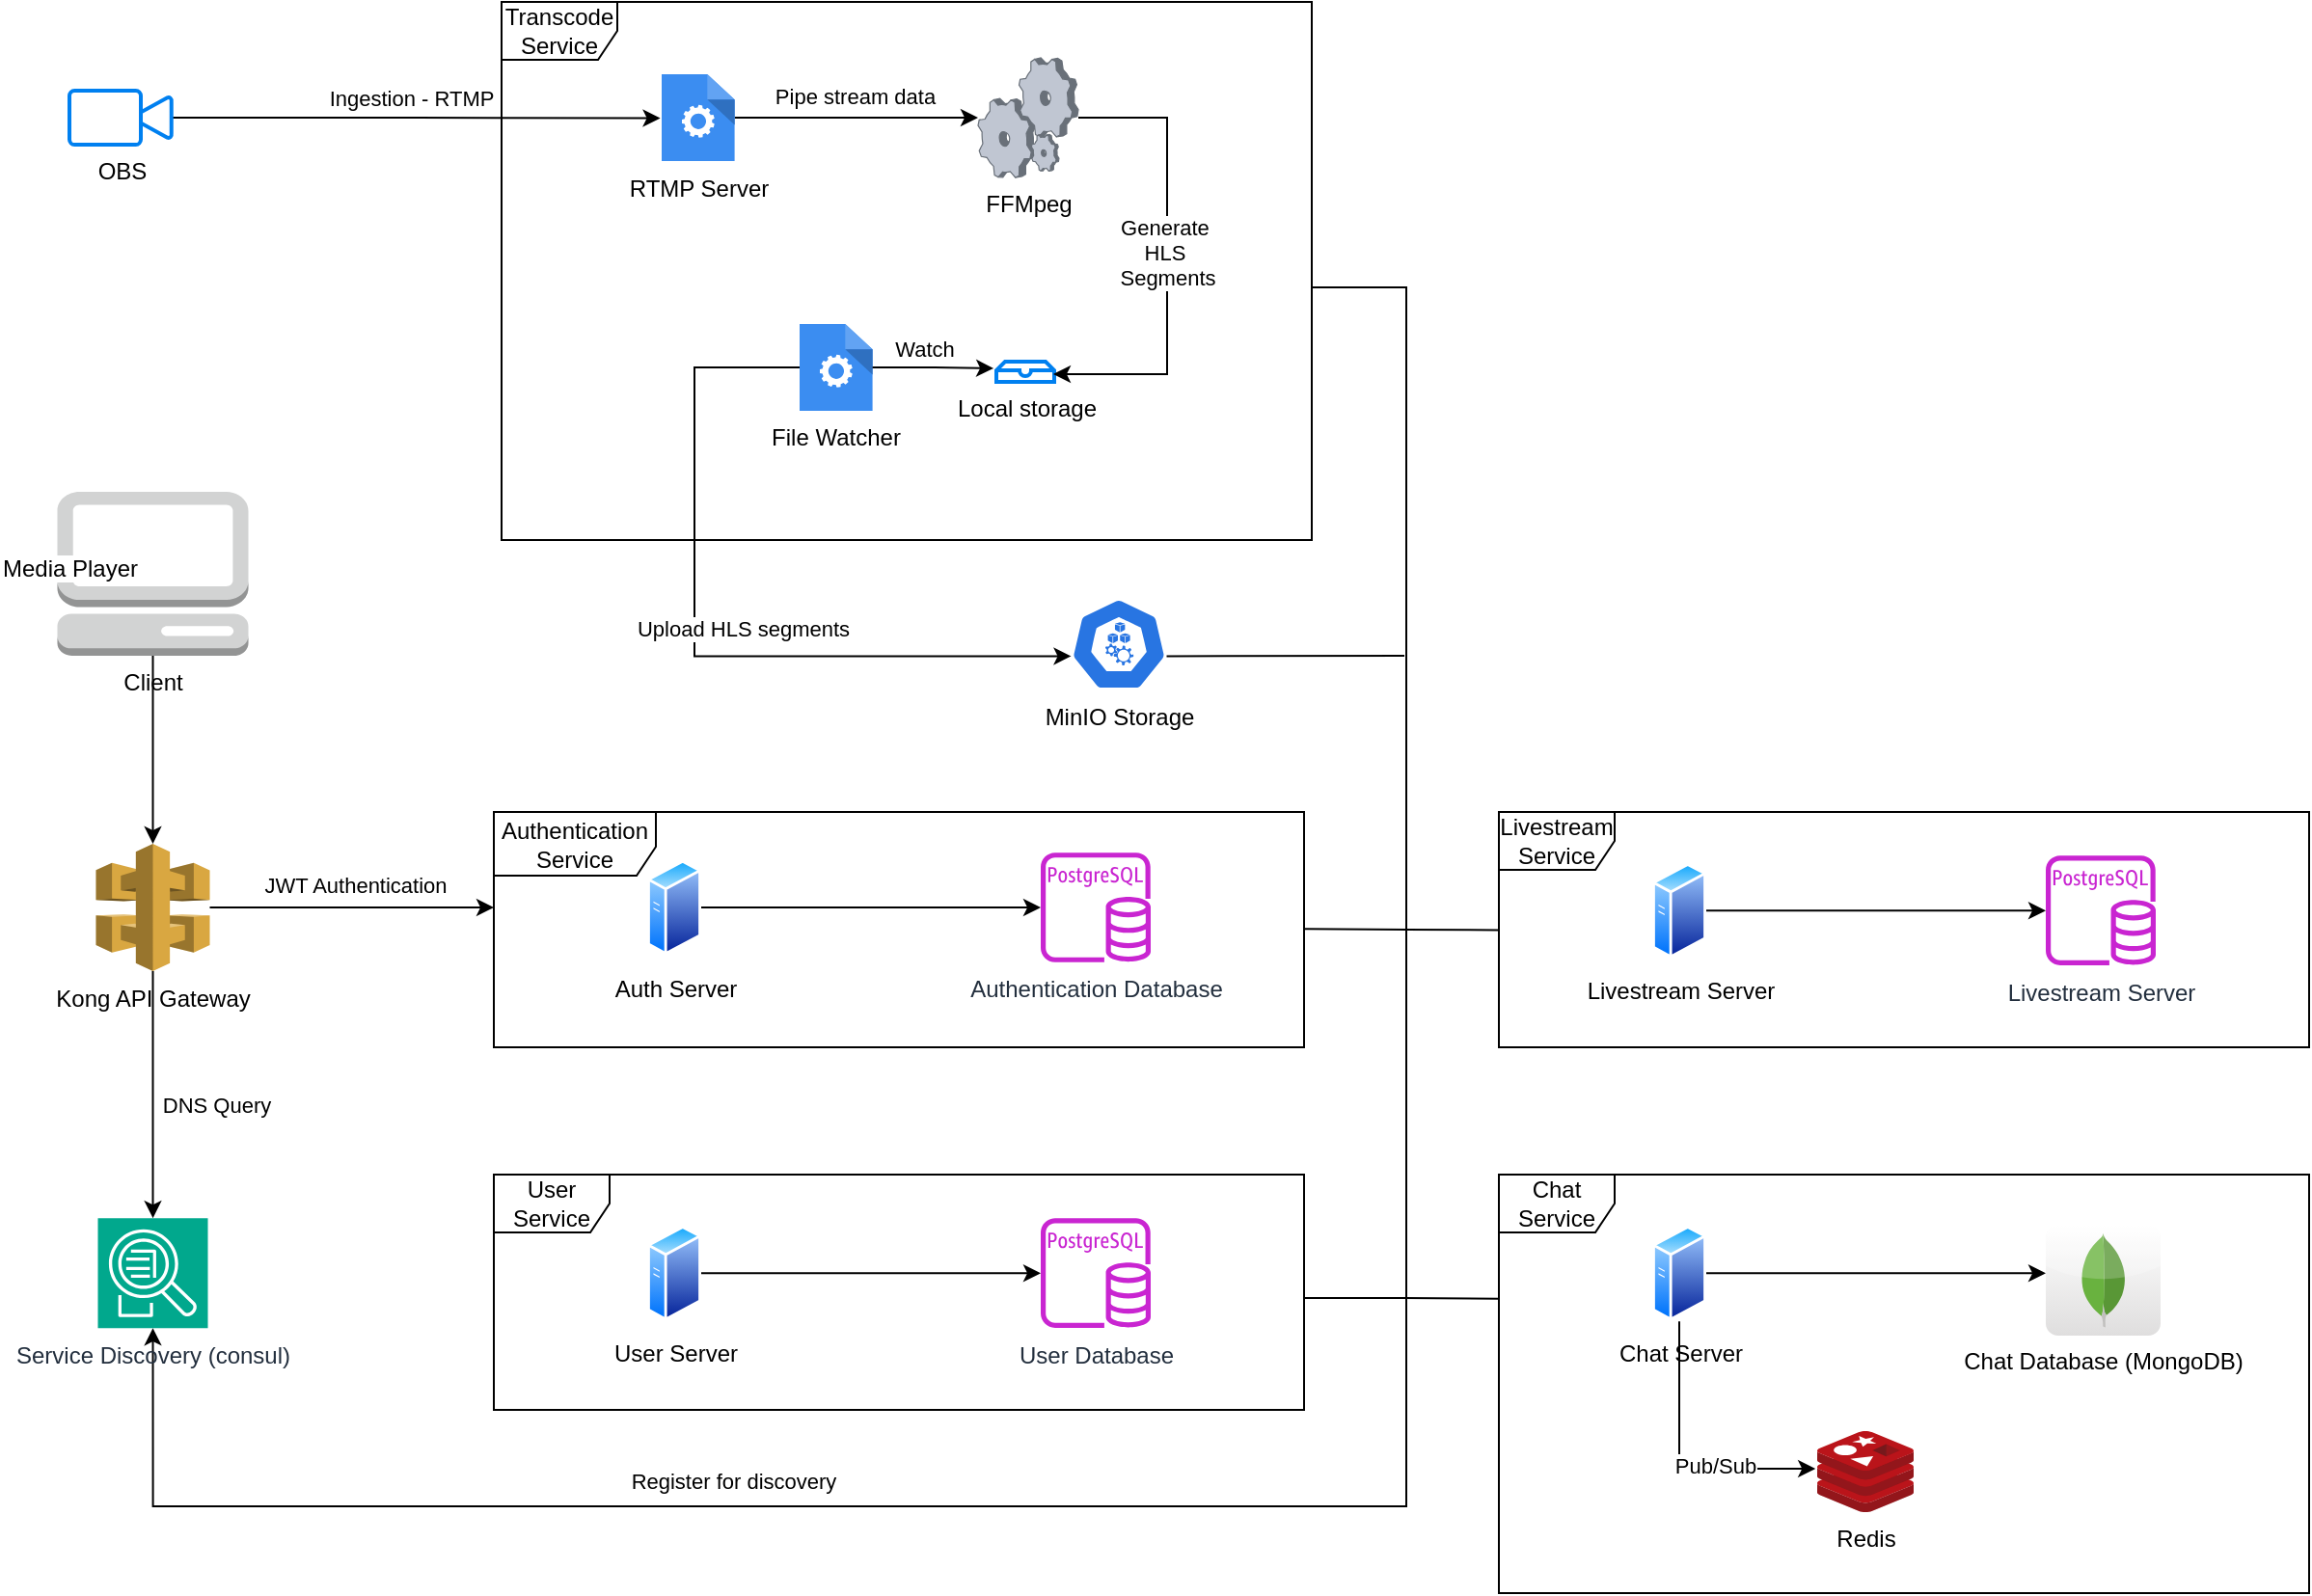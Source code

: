 <mxfile border="50" scale="3" compressed="false" locked="false" version="26.0.16">
  <diagram name="Blank" id="YmL12bMKpDGza6XwsDPr">
    <mxGraphModel dx="2709" dy="-44" grid="0" gridSize="10" guides="1" tooltips="1" connect="1" arrows="1" fold="1" page="0" pageScale="1" pageWidth="827" pageHeight="1169" background="none" math="1" shadow="0">
      <root>
        <mxCell id="X5NqExCQtvZxIxQ7pmgY-0" />
        <mxCell id="1" parent="X5NqExCQtvZxIxQ7pmgY-0" />
        <mxCell id="twCRmPSffdXshnpnkWWS-15" value="FFMpeg" style="verticalLabelPosition=bottom;sketch=0;aspect=fixed;html=1;verticalAlign=top;strokeColor=none;align=center;outlineConnect=0;shape=mxgraph.citrix.process;" parent="1" vertex="1">
          <mxGeometry x="-345" y="1055" width="52" height="62" as="geometry" />
        </mxCell>
        <mxCell id="twCRmPSffdXshnpnkWWS-13" style="edgeStyle=orthogonalEdgeStyle;rounded=0;orthogonalLoop=1;jettySize=auto;html=1;entryX=-0.019;entryY=0.506;entryDx=0;entryDy=0;entryPerimeter=0;" parent="1" source="twCRmPSffdXshnpnkWWS-12" target="twCRmPSffdXshnpnkWWS-23" edge="1">
          <mxGeometry relative="1" as="geometry">
            <mxPoint x="-464" y="1086" as="targetPoint" />
          </mxGeometry>
        </mxCell>
        <mxCell id="twCRmPSffdXshnpnkWWS-14" value="Ingestion - RTMP" style="edgeLabel;html=1;align=center;verticalAlign=middle;resizable=0;points=[];" parent="twCRmPSffdXshnpnkWWS-13" vertex="1" connectable="0">
          <mxGeometry x="-0.209" y="-3" relative="1" as="geometry">
            <mxPoint x="23" y="-13" as="offset" />
          </mxGeometry>
        </mxCell>
        <mxCell id="twCRmPSffdXshnpnkWWS-12" value="OBS" style="html=1;verticalLabelPosition=bottom;align=center;labelBackgroundColor=#ffffff;verticalAlign=top;strokeWidth=2;strokeColor=#0080F0;shadow=0;dashed=0;shape=mxgraph.ios7.icons.video_conversation;" parent="1" vertex="1">
          <mxGeometry x="-816" y="1072" width="53" height="28" as="geometry" />
        </mxCell>
        <mxCell id="twCRmPSffdXshnpnkWWS-19" value="MinIO Storage" style="aspect=fixed;sketch=0;html=1;dashed=0;whitespace=wrap;verticalLabelPosition=bottom;verticalAlign=top;fillColor=#2875E2;strokeColor=#ffffff;points=[[0.005,0.63,0],[0.1,0.2,0],[0.9,0.2,0],[0.5,0,0],[0.995,0.63,0],[0.72,0.99,0],[0.5,1,0],[0.28,0.99,0]];shape=mxgraph.kubernetes.icon2;prIcon=node" parent="1" vertex="1">
          <mxGeometry x="-297" y="1335" width="50" height="48" as="geometry" />
        </mxCell>
        <mxCell id="twCRmPSffdXshnpnkWWS-84" style="edgeStyle=orthogonalEdgeStyle;rounded=0;orthogonalLoop=1;jettySize=auto;html=1;entryX=0.5;entryY=1;entryDx=0;entryDy=0;entryPerimeter=0;" parent="1" source="twCRmPSffdXshnpnkWWS-21" target="twCRmPSffdXshnpnkWWS-75" edge="1">
          <mxGeometry relative="1" as="geometry">
            <mxPoint x="-122.833" y="1816.0" as="targetPoint" />
            <Array as="points">
              <mxPoint x="-123" y="1174" />
              <mxPoint x="-123" y="1806" />
              <mxPoint x="-773" y="1806" />
            </Array>
          </mxGeometry>
        </mxCell>
        <mxCell id="twCRmPSffdXshnpnkWWS-88" value="Register for discovery" style="edgeLabel;html=1;align=center;verticalAlign=middle;resizable=0;points=[];" parent="twCRmPSffdXshnpnkWWS-84" vertex="1" connectable="0">
          <mxGeometry x="0.495" y="1" relative="1" as="geometry">
            <mxPoint x="34" y="-14" as="offset" />
          </mxGeometry>
        </mxCell>
        <mxCell id="twCRmPSffdXshnpnkWWS-21" value="Transcode Service" style="shape=umlFrame;whiteSpace=wrap;html=1;pointerEvents=0;" parent="1" vertex="1">
          <mxGeometry x="-592" y="1026" width="420" height="279" as="geometry" />
        </mxCell>
        <mxCell id="twCRmPSffdXshnpnkWWS-24" style="edgeStyle=orthogonalEdgeStyle;rounded=0;orthogonalLoop=1;jettySize=auto;html=1;" parent="1" source="twCRmPSffdXshnpnkWWS-23" target="twCRmPSffdXshnpnkWWS-15" edge="1">
          <mxGeometry relative="1" as="geometry" />
        </mxCell>
        <mxCell id="twCRmPSffdXshnpnkWWS-34" value="Pipe stream data" style="edgeLabel;html=1;align=center;verticalAlign=middle;resizable=0;points=[];" parent="twCRmPSffdXshnpnkWWS-24" vertex="1" connectable="0">
          <mxGeometry x="-0.341" y="3" relative="1" as="geometry">
            <mxPoint x="20" y="-8" as="offset" />
          </mxGeometry>
        </mxCell>
        <mxCell id="twCRmPSffdXshnpnkWWS-23" value="RTMP Server" style="sketch=0;html=1;aspect=fixed;strokeColor=none;shadow=0;fillColor=#3B8DF1;verticalAlign=top;labelPosition=center;verticalLabelPosition=bottom;shape=mxgraph.gcp2.process" parent="1" vertex="1">
          <mxGeometry x="-509" y="1063.5" width="37.8" height="45" as="geometry" />
        </mxCell>
        <mxCell id="twCRmPSffdXshnpnkWWS-26" value="File Watcher" style="sketch=0;html=1;aspect=fixed;strokeColor=none;shadow=0;fillColor=#3B8DF1;verticalAlign=top;labelPosition=center;verticalLabelPosition=bottom;shape=mxgraph.gcp2.process" parent="1" vertex="1">
          <mxGeometry x="-437.5" y="1193" width="37.8" height="45" as="geometry" />
        </mxCell>
        <mxCell id="twCRmPSffdXshnpnkWWS-27" value="Local storage" style="html=1;verticalLabelPosition=bottom;align=center;labelBackgroundColor=#ffffff;verticalAlign=top;strokeWidth=2;strokeColor=#0080F0;shadow=0;dashed=0;shape=mxgraph.ios7.icons.storage;" parent="1" vertex="1">
          <mxGeometry x="-335.5" y="1212.5" width="30" height="10.5" as="geometry" />
        </mxCell>
        <mxCell id="twCRmPSffdXshnpnkWWS-28" style="edgeStyle=orthogonalEdgeStyle;rounded=0;orthogonalLoop=1;jettySize=auto;html=1;entryX=-0.048;entryY=0.333;entryDx=0;entryDy=0;entryPerimeter=0;" parent="1" source="twCRmPSffdXshnpnkWWS-26" target="twCRmPSffdXshnpnkWWS-27" edge="1">
          <mxGeometry relative="1" as="geometry" />
        </mxCell>
        <mxCell id="twCRmPSffdXshnpnkWWS-30" value="Watch" style="edgeLabel;html=1;align=center;verticalAlign=middle;resizable=0;points=[];" parent="twCRmPSffdXshnpnkWWS-28" vertex="1" connectable="0">
          <mxGeometry x="-0.352" y="-1" relative="1" as="geometry">
            <mxPoint x="6" y="-11" as="offset" />
          </mxGeometry>
        </mxCell>
        <mxCell id="twCRmPSffdXshnpnkWWS-32" style="edgeStyle=orthogonalEdgeStyle;rounded=0;orthogonalLoop=1;jettySize=auto;html=1;entryX=0.005;entryY=0.63;entryDx=0;entryDy=0;entryPerimeter=0;" parent="1" source="twCRmPSffdXshnpnkWWS-26" target="twCRmPSffdXshnpnkWWS-19" edge="1">
          <mxGeometry relative="1" as="geometry">
            <mxPoint x="-636" y="1366" as="targetPoint" />
            <Array as="points">
              <mxPoint x="-492" y="1216" />
              <mxPoint x="-492" y="1365" />
            </Array>
          </mxGeometry>
        </mxCell>
        <mxCell id="twCRmPSffdXshnpnkWWS-33" value="Upload HLS segments" style="edgeLabel;html=1;align=center;verticalAlign=middle;resizable=0;points=[];" parent="twCRmPSffdXshnpnkWWS-32" vertex="1" connectable="0">
          <mxGeometry x="0.106" relative="1" as="geometry">
            <mxPoint x="8" y="-14" as="offset" />
          </mxGeometry>
        </mxCell>
        <mxCell id="twCRmPSffdXshnpnkWWS-65" value="Client" style="outlineConnect=0;dashed=0;verticalLabelPosition=bottom;verticalAlign=top;align=center;html=1;shape=mxgraph.aws3.management_console;fillColor=#D2D3D3;gradientColor=none;" parent="1" vertex="1">
          <mxGeometry x="-822.25" y="1280" width="99" height="85" as="geometry" />
        </mxCell>
        <mxCell id="twCRmPSffdXshnpnkWWS-66" value="Media Player" style="shape=image;html=1;verticalAlign=top;verticalLabelPosition=bottom;labelBackgroundColor=#ffffff;imageAspect=0;aspect=fixed;image=https://cdn4.iconfinder.com/data/icons/essentials-72/24/005_-_Video-128.png" parent="1" vertex="1">
          <mxGeometry x="-843" y="1253" width="53" height="53" as="geometry" />
        </mxCell>
        <mxCell id="twCRmPSffdXshnpnkWWS-68" value="Authentication Database" style="sketch=0;outlineConnect=0;fontColor=#232F3E;gradientColor=none;fillColor=#C925D1;strokeColor=none;dashed=0;verticalLabelPosition=bottom;verticalAlign=top;align=center;html=1;fontSize=12;fontStyle=0;aspect=fixed;pointerEvents=1;shape=mxgraph.aws4.rds_postgresql_instance;" parent="1" vertex="1">
          <mxGeometry x="-312.5" y="1467" width="57" height="57" as="geometry" />
        </mxCell>
        <mxCell id="twCRmPSffdXshnpnkWWS-90" style="edgeStyle=orthogonalEdgeStyle;rounded=0;orthogonalLoop=1;jettySize=auto;html=1;" parent="1" source="twCRmPSffdXshnpnkWWS-69" target="twCRmPSffdXshnpnkWWS-68" edge="1">
          <mxGeometry relative="1" as="geometry" />
        </mxCell>
        <mxCell id="twCRmPSffdXshnpnkWWS-69" value="Auth Server" style="image;aspect=fixed;perimeter=ellipsePerimeter;html=1;align=center;shadow=0;dashed=0;spacingTop=3;image=img/lib/active_directory/generic_server.svg;" parent="1" vertex="1">
          <mxGeometry x="-516.5" y="1470.5" width="28.0" height="50" as="geometry" />
        </mxCell>
        <mxCell id="twCRmPSffdXshnpnkWWS-70" value="User Database" style="sketch=0;outlineConnect=0;fontColor=#232F3E;gradientColor=none;fillColor=#C925D1;strokeColor=none;dashed=0;verticalLabelPosition=bottom;verticalAlign=top;align=center;html=1;fontSize=12;fontStyle=0;aspect=fixed;pointerEvents=1;shape=mxgraph.aws4.rds_postgresql_instance;" parent="1" vertex="1">
          <mxGeometry x="-312.5" y="1656.58" width="57" height="57" as="geometry" />
        </mxCell>
        <mxCell id="twCRmPSffdXshnpnkWWS-91" style="edgeStyle=orthogonalEdgeStyle;rounded=0;orthogonalLoop=1;jettySize=auto;html=1;" parent="1" source="twCRmPSffdXshnpnkWWS-71" target="twCRmPSffdXshnpnkWWS-70" edge="1">
          <mxGeometry relative="1" as="geometry" />
        </mxCell>
        <mxCell id="twCRmPSffdXshnpnkWWS-71" value="User Server" style="image;aspect=fixed;perimeter=ellipsePerimeter;html=1;align=center;shadow=0;dashed=0;spacingTop=3;image=img/lib/active_directory/generic_server.svg;" parent="1" vertex="1">
          <mxGeometry x="-516.5" y="1660.08" width="28.0" height="50" as="geometry" />
        </mxCell>
        <mxCell id="twCRmPSffdXshnpnkWWS-74" value="Kong API Gateway" style="outlineConnect=0;dashed=0;verticalLabelPosition=bottom;verticalAlign=top;align=center;html=1;shape=mxgraph.aws3.api_gateway;fillColor=#D9A741;gradientColor=none;" parent="1" vertex="1">
          <mxGeometry x="-802.25" y="1462.5" width="59" height="66" as="geometry" />
        </mxCell>
        <mxCell id="twCRmPSffdXshnpnkWWS-75" value="Service Discovery (consul)" style="sketch=0;points=[[0,0,0],[0.25,0,0],[0.5,0,0],[0.75,0,0],[1,0,0],[0,1,0],[0.25,1,0],[0.5,1,0],[0.75,1,0],[1,1,0],[0,0.25,0],[0,0.5,0],[0,0.75,0],[1,0.25,0],[1,0.5,0],[1,0.75,0]];outlineConnect=0;fontColor=#232F3E;fillColor=#01A88D;strokeColor=#ffffff;dashed=0;verticalLabelPosition=bottom;verticalAlign=top;align=center;html=1;fontSize=12;fontStyle=0;aspect=fixed;shape=mxgraph.aws4.resourceIcon;resIcon=mxgraph.aws4.application_discovery_service;" parent="1" vertex="1">
          <mxGeometry x="-801.25" y="1656.58" width="57" height="57" as="geometry" />
        </mxCell>
        <mxCell id="twCRmPSffdXshnpnkWWS-76" style="edgeStyle=orthogonalEdgeStyle;rounded=0;orthogonalLoop=1;jettySize=auto;html=1;entryX=0.5;entryY=0;entryDx=0;entryDy=0;entryPerimeter=0;" parent="1" source="twCRmPSffdXshnpnkWWS-74" target="twCRmPSffdXshnpnkWWS-75" edge="1">
          <mxGeometry relative="1" as="geometry" />
        </mxCell>
        <mxCell id="twCRmPSffdXshnpnkWWS-77" value="DNS Query" style="edgeLabel;html=1;align=center;verticalAlign=middle;resizable=0;points=[];" parent="twCRmPSffdXshnpnkWWS-76" vertex="1" connectable="0">
          <mxGeometry x="0.186" y="1" relative="1" as="geometry">
            <mxPoint x="31" y="-7" as="offset" />
          </mxGeometry>
        </mxCell>
        <mxCell id="twCRmPSffdXshnpnkWWS-80" value="Authentication Service" style="shape=umlFrame;whiteSpace=wrap;html=1;pointerEvents=0;width=84;height=33;" parent="1" vertex="1">
          <mxGeometry x="-596" y="1446" width="420" height="122" as="geometry" />
        </mxCell>
        <mxCell id="twCRmPSffdXshnpnkWWS-81" style="edgeStyle=orthogonalEdgeStyle;rounded=0;orthogonalLoop=1;jettySize=auto;html=1;entryX=0;entryY=0.406;entryDx=0;entryDy=0;entryPerimeter=0;" parent="1" source="twCRmPSffdXshnpnkWWS-74" target="twCRmPSffdXshnpnkWWS-80" edge="1">
          <mxGeometry relative="1" as="geometry" />
        </mxCell>
        <mxCell id="twCRmPSffdXshnpnkWWS-82" value="JWT Authentication" style="edgeLabel;html=1;align=center;verticalAlign=middle;resizable=0;points=[];" parent="twCRmPSffdXshnpnkWWS-81" vertex="1" connectable="0">
          <mxGeometry x="0.196" y="-2" relative="1" as="geometry">
            <mxPoint x="-13" y="-14" as="offset" />
          </mxGeometry>
        </mxCell>
        <mxCell id="twCRmPSffdXshnpnkWWS-83" value="User Service" style="shape=umlFrame;whiteSpace=wrap;html=1;pointerEvents=0;" parent="1" vertex="1">
          <mxGeometry x="-596" y="1634" width="420" height="122" as="geometry" />
        </mxCell>
        <mxCell id="twCRmPSffdXshnpnkWWS-86" value="" style="endArrow=none;html=1;rounded=0;" parent="1" edge="1">
          <mxGeometry width="50" height="50" relative="1" as="geometry">
            <mxPoint x="-122" y="1507" as="sourcePoint" />
            <mxPoint x="-176" y="1506.58" as="targetPoint" />
          </mxGeometry>
        </mxCell>
        <mxCell id="twCRmPSffdXshnpnkWWS-87" value="" style="endArrow=none;html=1;rounded=0;" parent="1" edge="1">
          <mxGeometry width="50" height="50" relative="1" as="geometry">
            <mxPoint x="-123" y="1698" as="sourcePoint" />
            <mxPoint x="-176" y="1698" as="targetPoint" />
          </mxGeometry>
        </mxCell>
        <mxCell id="8Nz926DcbNBUJiDHcsOo-5" style="edgeStyle=orthogonalEdgeStyle;rounded=0;orthogonalLoop=1;jettySize=auto;html=1;entryX=0.983;entryY=0.619;entryDx=0;entryDy=0;entryPerimeter=0;" parent="1" source="twCRmPSffdXshnpnkWWS-15" target="twCRmPSffdXshnpnkWWS-27" edge="1">
          <mxGeometry relative="1" as="geometry">
            <Array as="points">
              <mxPoint x="-247" y="1086" />
              <mxPoint x="-247" y="1219" />
            </Array>
          </mxGeometry>
        </mxCell>
        <mxCell id="8Nz926DcbNBUJiDHcsOo-6" value="&amp;nbsp;" style="edgeLabel;html=1;align=center;verticalAlign=middle;resizable=0;points=[];" parent="8Nz926DcbNBUJiDHcsOo-5" vertex="1" connectable="0">
          <mxGeometry x="0.076" y="2" relative="1" as="geometry">
            <mxPoint as="offset" />
          </mxGeometry>
        </mxCell>
        <mxCell id="8Nz926DcbNBUJiDHcsOo-7" value="&lt;div&gt;Generate&amp;nbsp;&lt;/div&gt;&lt;div&gt;HLS&amp;nbsp;&lt;/div&gt;&lt;div&gt;Segments&lt;/div&gt;" style="edgeLabel;html=1;align=center;verticalAlign=middle;resizable=0;points=[];" parent="8Nz926DcbNBUJiDHcsOo-5" vertex="1" connectable="0">
          <mxGeometry x="-0.118" relative="1" as="geometry">
            <mxPoint y="11" as="offset" />
          </mxGeometry>
        </mxCell>
        <mxCell id="Yg7H0drnSQaTKI0HLLIZ-2" value="" style="endArrow=none;html=1;rounded=0;exitX=0.995;exitY=0.63;exitDx=0;exitDy=0;exitPerimeter=0;" edge="1" parent="1" source="twCRmPSffdXshnpnkWWS-19">
          <mxGeometry width="50" height="50" relative="1" as="geometry">
            <mxPoint x="-378" y="1577" as="sourcePoint" />
            <mxPoint x="-124" y="1365" as="targetPoint" />
          </mxGeometry>
        </mxCell>
        <mxCell id="Yg7H0drnSQaTKI0HLLIZ-8" value="Livestream Server" style="sketch=0;outlineConnect=0;fontColor=#232F3E;gradientColor=none;fillColor=#C925D1;strokeColor=none;dashed=0;verticalLabelPosition=bottom;verticalAlign=top;align=center;html=1;fontSize=12;fontStyle=0;aspect=fixed;pointerEvents=1;shape=mxgraph.aws4.rds_postgresql_instance;" vertex="1" parent="1">
          <mxGeometry x="208.5" y="1468.58" width="57" height="57" as="geometry" />
        </mxCell>
        <mxCell id="Yg7H0drnSQaTKI0HLLIZ-9" style="edgeStyle=orthogonalEdgeStyle;rounded=0;orthogonalLoop=1;jettySize=auto;html=1;" edge="1" parent="1" source="Yg7H0drnSQaTKI0HLLIZ-10" target="Yg7H0drnSQaTKI0HLLIZ-8">
          <mxGeometry relative="1" as="geometry" />
        </mxCell>
        <mxCell id="Yg7H0drnSQaTKI0HLLIZ-10" value="Livestream Server" style="image;aspect=fixed;perimeter=ellipsePerimeter;html=1;align=center;shadow=0;dashed=0;spacingTop=3;image=img/lib/active_directory/generic_server.svg;" vertex="1" parent="1">
          <mxGeometry x="4.5" y="1472.08" width="28.0" height="50" as="geometry" />
        </mxCell>
        <mxCell id="Yg7H0drnSQaTKI0HLLIZ-11" value="&lt;div&gt;Livestream&lt;/div&gt;&lt;div&gt;Service&lt;/div&gt;" style="shape=umlFrame;whiteSpace=wrap;html=1;pointerEvents=0;" vertex="1" parent="1">
          <mxGeometry x="-75" y="1446" width="420" height="122" as="geometry" />
        </mxCell>
        <mxCell id="Yg7H0drnSQaTKI0HLLIZ-13" value="" style="endArrow=none;html=1;rounded=0;" edge="1" parent="1">
          <mxGeometry width="50" height="50" relative="1" as="geometry">
            <mxPoint x="-75" y="1507.21" as="sourcePoint" />
            <mxPoint x="-123" y="1507" as="targetPoint" />
          </mxGeometry>
        </mxCell>
        <mxCell id="Yg7H0drnSQaTKI0HLLIZ-15" style="edgeStyle=orthogonalEdgeStyle;rounded=0;orthogonalLoop=1;jettySize=auto;html=1;" edge="1" parent="1" source="Yg7H0drnSQaTKI0HLLIZ-16">
          <mxGeometry relative="1" as="geometry">
            <mxPoint x="208.5" y="1685.185" as="targetPoint" />
          </mxGeometry>
        </mxCell>
        <mxCell id="Yg7H0drnSQaTKI0HLLIZ-16" value="Chat Server" style="image;aspect=fixed;perimeter=ellipsePerimeter;html=1;align=center;shadow=0;dashed=0;spacingTop=3;image=img/lib/active_directory/generic_server.svg;" vertex="1" parent="1">
          <mxGeometry x="4.5" y="1660.08" width="28.0" height="50" as="geometry" />
        </mxCell>
        <mxCell id="Yg7H0drnSQaTKI0HLLIZ-17" value="Chat Service" style="shape=umlFrame;whiteSpace=wrap;html=1;pointerEvents=0;" vertex="1" parent="1">
          <mxGeometry x="-75" y="1634" width="420" height="217" as="geometry" />
        </mxCell>
        <mxCell id="Yg7H0drnSQaTKI0HLLIZ-18" value="Chat Database (MongoDB)" style="dashed=0;outlineConnect=0;html=1;align=center;labelPosition=center;verticalLabelPosition=bottom;verticalAlign=top;shape=mxgraph.webicons.mongodb;gradientColor=#DFDEDE" vertex="1" parent="1">
          <mxGeometry x="208.5" y="1660.08" width="59.5" height="57.4" as="geometry" />
        </mxCell>
        <mxCell id="Yg7H0drnSQaTKI0HLLIZ-19" value="Redis" style="image;sketch=0;aspect=fixed;html=1;points=[];align=center;fontSize=12;image=img/lib/mscae/Cache_Redis_Product.svg;" vertex="1" parent="1">
          <mxGeometry x="90" y="1767" width="50" height="42" as="geometry" />
        </mxCell>
        <mxCell id="Yg7H0drnSQaTKI0HLLIZ-20" style="edgeStyle=orthogonalEdgeStyle;rounded=0;orthogonalLoop=1;jettySize=auto;html=1;entryX=-0.018;entryY=0.465;entryDx=0;entryDy=0;entryPerimeter=0;" edge="1" parent="1" source="Yg7H0drnSQaTKI0HLLIZ-16" target="Yg7H0drnSQaTKI0HLLIZ-19">
          <mxGeometry relative="1" as="geometry">
            <Array as="points">
              <mxPoint x="19" y="1787" />
            </Array>
          </mxGeometry>
        </mxCell>
        <mxCell id="Yg7H0drnSQaTKI0HLLIZ-21" value="Pub/Sub" style="edgeLabel;html=1;align=center;verticalAlign=middle;resizable=0;points=[];" vertex="1" connectable="0" parent="Yg7H0drnSQaTKI0HLLIZ-20">
          <mxGeometry x="0.295" y="2" relative="1" as="geometry">
            <mxPoint as="offset" />
          </mxGeometry>
        </mxCell>
        <mxCell id="Yg7H0drnSQaTKI0HLLIZ-22" value="" style="endArrow=none;html=1;rounded=0;" edge="1" parent="1">
          <mxGeometry width="50" height="50" relative="1" as="geometry">
            <mxPoint x="-75" y="1698.42" as="sourcePoint" />
            <mxPoint x="-124" y="1698" as="targetPoint" />
          </mxGeometry>
        </mxCell>
        <mxCell id="Yg7H0drnSQaTKI0HLLIZ-23" style="edgeStyle=orthogonalEdgeStyle;rounded=0;orthogonalLoop=1;jettySize=auto;html=1;entryX=0.5;entryY=0;entryDx=0;entryDy=0;entryPerimeter=0;" edge="1" parent="1" source="twCRmPSffdXshnpnkWWS-65" target="twCRmPSffdXshnpnkWWS-74">
          <mxGeometry relative="1" as="geometry" />
        </mxCell>
      </root>
    </mxGraphModel>
  </diagram>
</mxfile>

